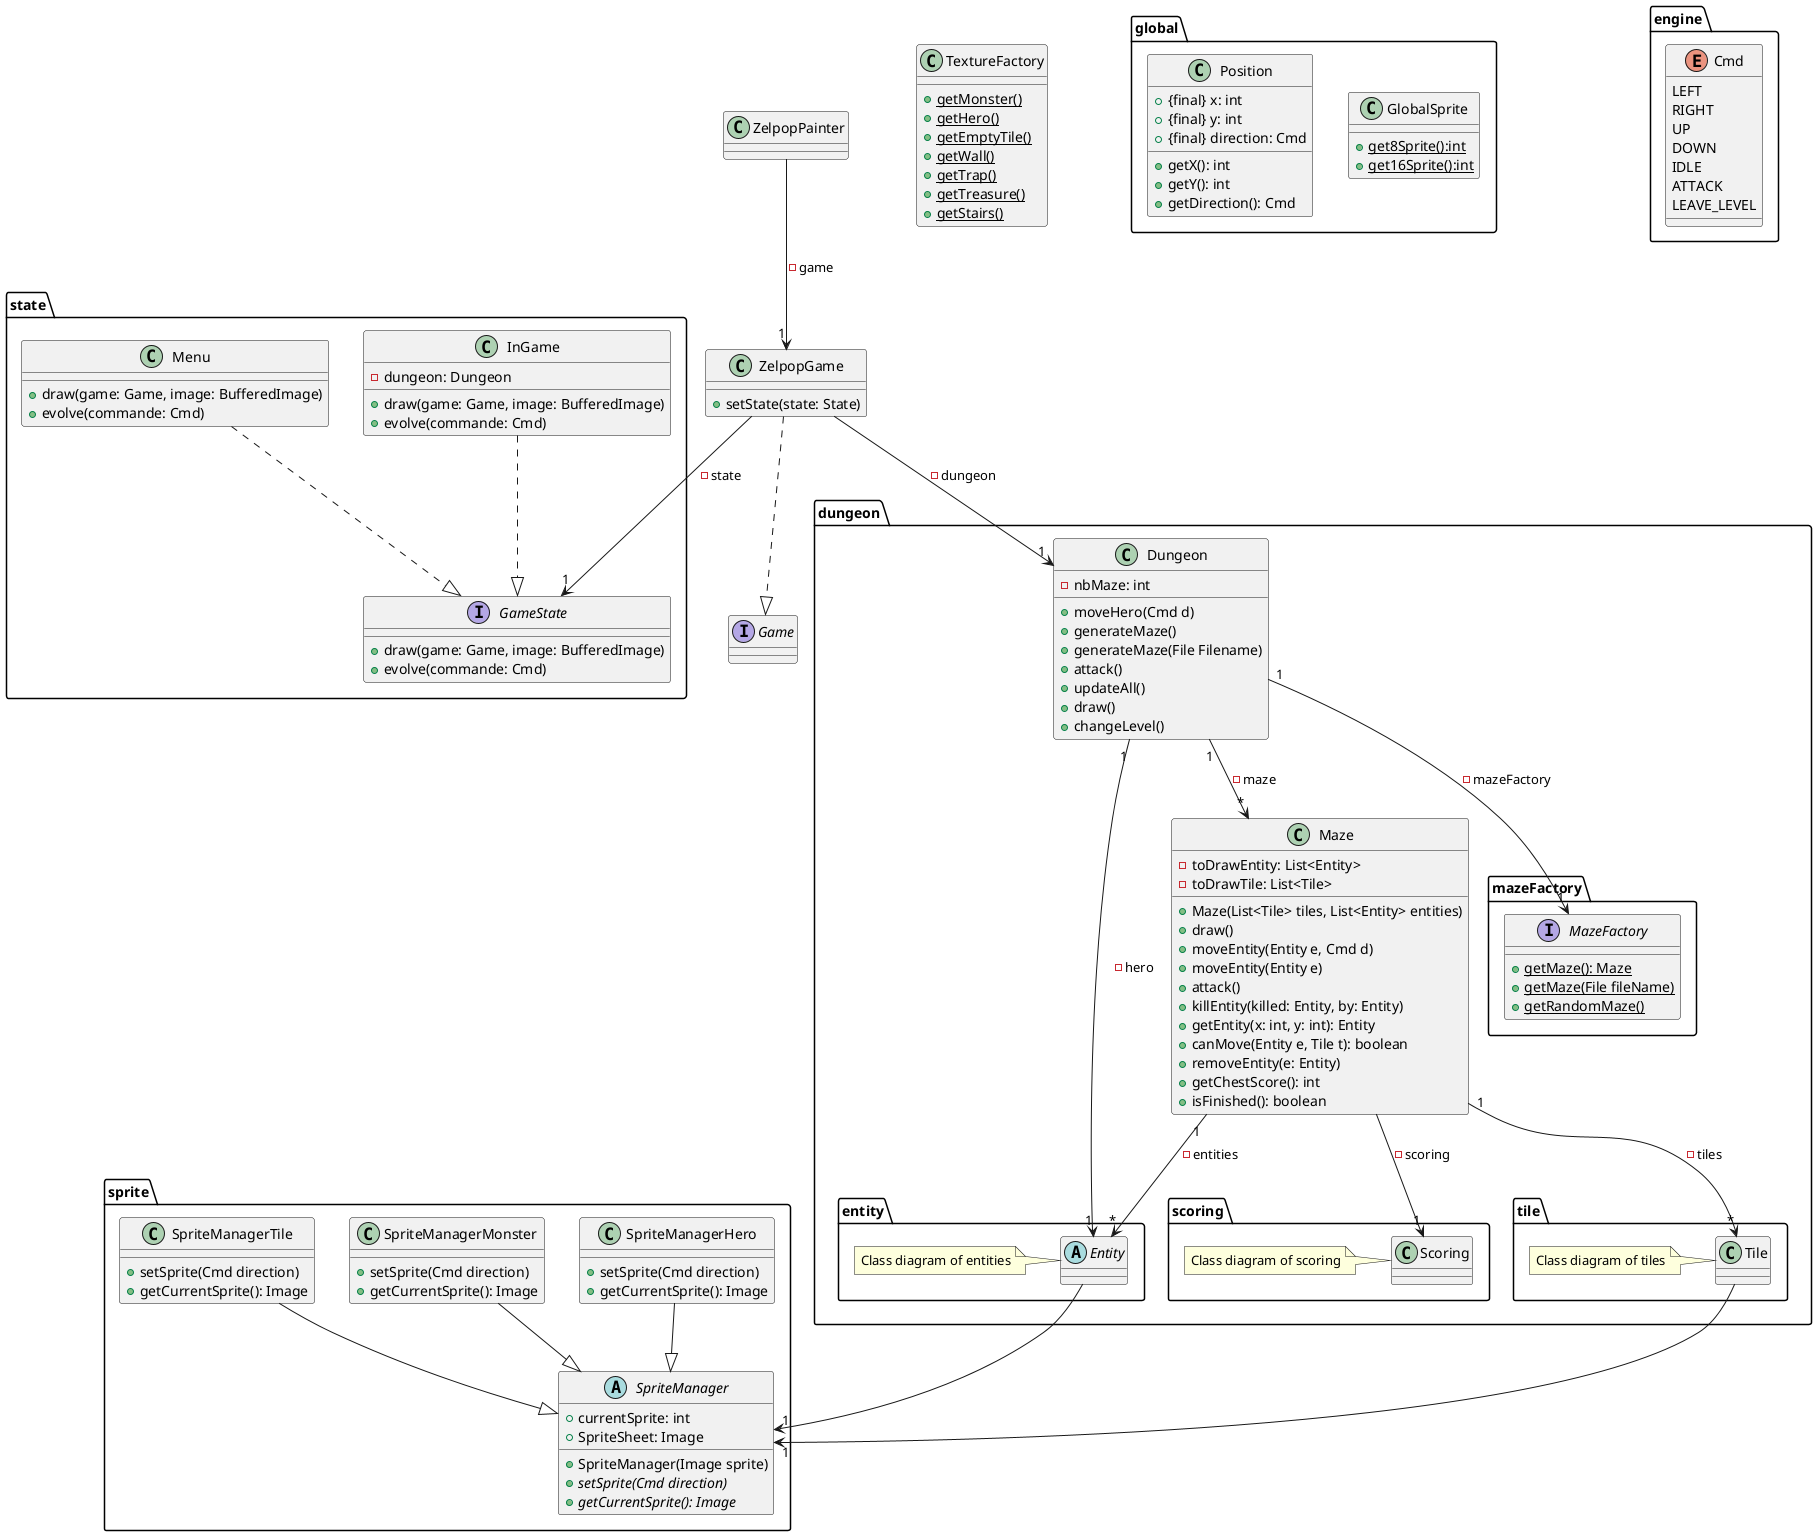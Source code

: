 @startuml

class ZelpopGame{
    + setState(state: State)
}

package state{
    interface GameState{
        + draw(game: Game, image: BufferedImage)
        + evolve(commande: Cmd)
    }

    class InGame{
        - dungeon: Dungeon

        + draw(game: Game, image: BufferedImage)
        + evolve(commande: Cmd)
    }

    class Menu{
        + draw(game: Game, image: BufferedImage)
        + evolve(commande: Cmd)
    }
}

interface Game{

}

package dungeon{

    class Dungeon{
        - nbMaze: int
        + moveHero(Cmd d)
        + generateMaze()
        + generateMaze(File Filename)
        + attack()
        + updateAll()
        + draw()
        + changeLevel()
    }

    class Maze{
        - toDrawEntity: List<Entity>
        - toDrawTile: List<Tile>
        + Maze(List<Tile> tiles, List<Entity> entities)
        + draw()
        + moveEntity(Entity e, Cmd d)
        + moveEntity(Entity e)
        + attack()
        + killEntity(killed: Entity, by: Entity)
        + getEntity(x: int, y: int): Entity
        + canMove(Entity e, Tile t): boolean
        + removeEntity(e: Entity)
        + getChestScore(): int
        + isFinished(): boolean
    }

    package scoring{

        class Scoring{

        }

        note left: Class diagram of scoring

    }

    package tile{

        class Tile{

        }

        note left: Class diagram of tiles

    }

    package entity{

        abstract Entity{

        }

        note left: Class diagram of entities

    }

    package mazeFactory{

        interface MazeFactory{
            + {static} getMaze(): Maze
            + {static} getMaze(File fileName)
            + {static} getRandomMaze()
        }

    }

}


class ZelpopPainter{

}

class TextureFactory{
    + {static}getMonster()
    + {static}getHero()
    + {static}getEmptyTile()
    + {static}getWall()
    + {static}getTrap()
    + {static}getTreasure()
    + {static}getStairs()
}

package sprite{

    abstract SpriteManager{
        + currentSprite: int
        + SpriteSheet: Image
        + SpriteManager(Image sprite)
        + {abstract} setSprite(Cmd direction)
        + {abstract} getCurrentSprite(): Image
    }

    class SpriteManagerHero{
        + setSprite(Cmd direction)
        + getCurrentSprite(): Image
    }

    class SpriteManagerMonster{
        + setSprite(Cmd direction)
        + getCurrentSprite(): Image
    }

    class SpriteManagerTile{
        + setSprite(Cmd direction)
        + getCurrentSprite(): Image
    }

}

SpriteManagerHero --|> SpriteManager
SpriteManagerMonster --|> SpriteManager
SpriteManagerTile --|> SpriteManager

package global{

    class GlobalSprite{
        + {static} get8Sprite():int
        + {static} get16Sprite():int
    }

    class Position{
        + {final} x: int
        + {final} y: int
        + {final} direction: Cmd
        + getX(): int
        + getY(): int
        + getDirection(): Cmd
    }

}

package engine{
    enum Cmd{
        LEFT
        RIGHT
        UP
        DOWN
        IDLE
        ATTACK
        LEAVE_LEVEL
    }
}

Dungeon "1" --> "*" Maze: -maze
Dungeon "1" --> "1" MazeFactory: -mazeFactory

Maze "1" --> "*" Tile: -tiles
Maze "1" --> "*" Entity: -entities

ZelpopGame ..|> Game
ZelpopGame --> "1" Dungeon: -dungeon

ZelpopPainter --> "1" ZelpopGame: - game

Dungeon "1" --> "1" Entity : -hero

Tile --> "1" SpriteManager

Entity --> "1" SpriteManager

InGame ..|> GameState
Menu ..|> GameState

Maze --> "1" Scoring: - scoring

ZelpopGame --> "1" GameState: - state
@enduml